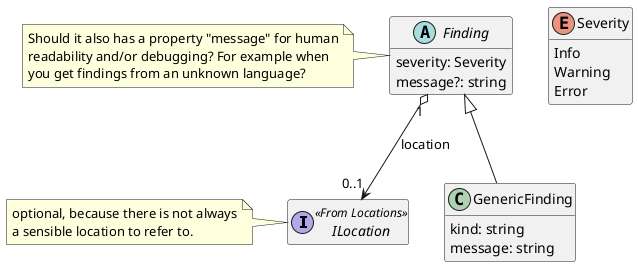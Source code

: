 @startuml
hide empty members

' qualified name: "io.lionweb.util.location"

interface ILocation <<From Locations>> {
}
note left
optional, because there is not always
a sensible location to refer to.
end note

abstract class Finding {
  severity: Severity
  message?: string
}
note left 
Should it also has a property "message" for human
readability and/or debugging? For example when
you get findings from an unknown language?
end note
enum Severity {
  Info
  Warning
  Error
}

class GenericFinding extends Finding {
  kind: string
  message: string
}

' relations:

Finding "1" o--> "0..1" ILocation: location

@enduml

